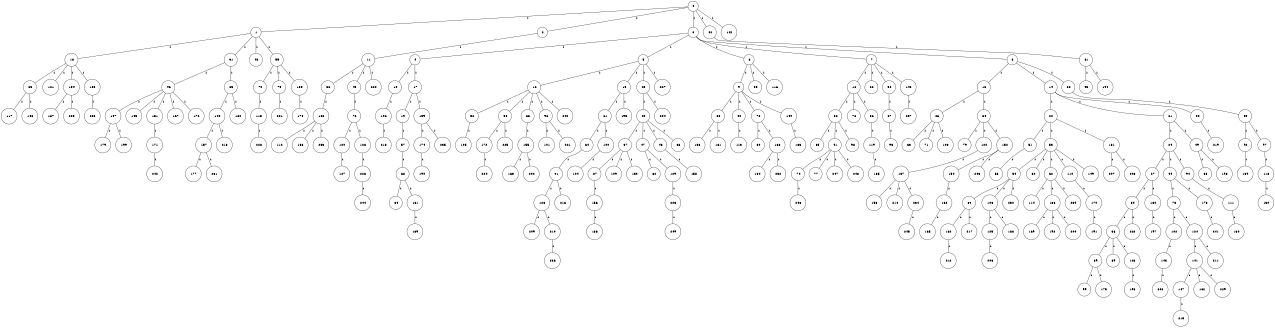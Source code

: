 graph G {
size="8.5,11;"
ratio = "expand;"
fixedsize="true;"
overlap="scale;"
node[shape=circle,width=.12,hight=.12,fontsize=12]
edge[fontsize=12]

0[label=" 0" color=black, pos="0.10260655,1.4355357!"];
1[label=" 1" color=black, pos="1.0710666,1.383954!"];
2[label=" 2" color=black, pos="2.2955679,0.53676417!"];
3[label=" 3" color=black, pos="1.231259,1.0708133!"];
4[label=" 4" color=black, pos="0.06641487,1.184583!"];
5[label=" 5" color=black, pos="0.11414961,1.4275196!"];
6[label=" 6" color=black, pos="2.8903883,2.5361508!"];
7[label=" 7" color=black, pos="2.3696464,2.7955893!"];
8[label=" 8" color=black, pos="1.4761885,1.0259495!"];
9[label=" 9" color=black, pos="1.3369603,2.9548455!"];
10[label=" 10" color=black, pos="2.8296988,0.38334061!"];
11[label=" 11" color=black, pos="1.8264887,0.89098431!"];
12[label=" 12" color=black, pos="1.3712961,2.2001924!"];
13[label=" 13" color=black, pos="2.7199806,1.8890299!"];
14[label=" 14" color=black, pos="2.5429604,1.3553762!"];
15[label=" 15" color=black, pos="1.0660271,0.38485973!"];
16[label=" 16" color=black, pos="2.3820905,2.0894706!"];
17[label=" 17" color=black, pos="2.8207128,1.3515791!"];
18[label=" 18" color=black, pos="1.5359257,0.7113694!"];
19[label=" 19" color=black, pos="1.1890735,0.25531804!"];
20[label=" 20" color=black, pos="1.677921,1.0458154!"];
21[label=" 21" color=black, pos="1.0832225,1.0082704!"];
22[label=" 22" color=black, pos="2.360026,2.5387896!"];
23[label=" 23" color=black, pos="2.5146121,0.96826855!"];
24[label=" 24" color=black, pos="0.33445864,1.6157535!"];
25[label=" 25" color=black, pos="1.1020552,1.8055831!"];
26[label=" 26" color=black, pos="2.7022522,0.00039543537!"];
27[label=" 27" color=black, pos="0.11930619,0.45169542!"];
28[label=" 28" color=black, pos="0.71122395,0.19512874!"];
29[label=" 29" color=black, pos="0.43235604,1.4206293!"];
30[label=" 30" color=black, pos="0.56704574,0.21843503!"];
31[label=" 31" color=black, pos="2.8830683,0.97836054!"];
32[label=" 32" color=black, pos="0.24444272,1.3726984!"];
33[label=" 33" color=black, pos="2.5614465,0.98447893!"];
34[label=" 34" color=black, pos="1.6952339,2.1550245!"];
35[label=" 35" color=black, pos="0.24058784,2.6117673!"];
36[label=" 36" color=black, pos="2.1042307,1.7462582!"];
37[label=" 37" color=black, pos="1.0102952,2.3289688!"];
38[label=" 38" color=black, pos="2.1263064,0.6589988!"];
39[label=" 39" color=black, pos="2.7341074,0.22690161!"];
40[label=" 40" color=black, pos="2.2314733,2.325048!"];
41[label=" 41" color=black, pos="0.77788146,0.056618636!"];
42[label=" 42" color=black, pos="1.2944013,2.2876555!"];
43[label=" 43" color=black, pos="0.81836308,0.48680098!"];
44[label=" 44" color=black, pos="1.7063189,1.4591806!"];
45[label=" 45" color=black, pos="0.39994669,1.293955!"];
46[label=" 46" color=black, pos="1.3355531,2.5356278!"];
47[label=" 47" color=black, pos="1.5903131,1.0482106!"];
48[label=" 48" color=black, pos="2.3621294,0.61470633!"];
49[label=" 49" color=black, pos="1.6827856,2.6131263!"];
50[label=" 50" color=black, pos="0.88296812,0.51217614!"];
51[label=" 51" color=black, pos="2.8002046,0.623925!"];
52[label=" 52" color=black, pos="2.2320363,0.22313758!"];
53[label=" 53" color=black, pos="0.87125491,0.15823611!"];
54[label=" 54" color=black, pos="0.47004633,2.2764685!"];
55[label=" 55" color=black, pos="2.4563933,1.8821459!"];
56[label=" 56" color=black, pos="0.69793778,2.9585336!"];
57[label=" 57" color=black, pos="0.16817718,1.3579103!"];
58[label=" 58" color=black, pos="1.4724417,1.7524765!"];
59[label=" 59" color=black, pos="0.8690636,0.77916981!"];
60[label=" 60" color=black, pos="1.4595071,2.7330829!"];
61[label=" 61" color=black, pos="2.5193999,1.53757!"];
62[label=" 62" color=black, pos="1.5851829,1.0498057!"];
63[label=" 63" color=black, pos="0.1387177,0.860099!"];
64[label=" 64" color=black, pos="1.4288038,1.2173789!"];
65[label=" 65" color=black, pos="2.3902925,1.6481263!"];
66[label=" 66" color=black, pos="1.4453757,1.1353804!"];
67[label=" 67" color=black, pos="1.7770043,2.4155392!"];
68[label=" 68" color=black, pos="0.9168576,1.5672733!"];
69[label=" 69" color=black, pos="2.0399411,1.4257038!"];
70[label=" 70" color=black, pos="0.91888189,0.66670034!"];
71[label=" 71" color=black, pos="2.4074611,2.8942551!"];
72[label=" 72" color=black, pos="1.3454319,1.4332459!"];
73[label=" 73" color=black, pos="2.6869231,0.59845853!"];
74[label=" 74" color=black, pos="0.481975,1.4467381!"];
75[label=" 75" color=black, pos="2.6483892,2.4954906!"];
76[label=" 76" color=black, pos="0.010899391,1.0015043!"];
77[label=" 77" color=black, pos="2.1676073,2.6759646!"];
78[label=" 78" color=black, pos="2.9027176,1.1440887!"];
79[label=" 79" color=black, pos="1.8694643,0.14644365!"];
80[label=" 80" color=black, pos="1.1499777,0.95062064!"];
81[label=" 81" color=black, pos="2.6610618,2.9691996!"];
82[label=" 82" color=black, pos="2.2829181,2.4020161!"];
83[label=" 83" color=black, pos="1.278215,0.49655402!"];
84[label=" 84" color=black, pos="1.9602706,2.3399549!"];
85[label=" 85" color=black, pos="1.9252664,1.214367!"];
86[label=" 86" color=black, pos="1.3585845,2.1381628!"];
87[label=" 87" color=black, pos="2.3967995,1.442945!"];
88[label=" 88" color=black, pos="2.864296,2.3836781!"];
89[label=" 89" color=black, pos="0.94264485,0.66839453!"];
90[label=" 90" color=black, pos="0.76881547,0.15687022!"];
91[label=" 91" color=black, pos="0.96791725,0.3361449!"];
92[label=" 92" color=black, pos="1.1514826,0.056065707!"];
93[label=" 93" color=black, pos="2.6920194,0.90473303!"];
94[label=" 94" color=black, pos="0.62888845,0.27865271!"];
95[label=" 95" color=black, pos="1.3275022,1.5724652!"];
96[label=" 96" color=black, pos="1.1151634,1.717156!"];
97[label=" 97" color=black, pos="2.309021,0.28337124!"];
98[label=" 98" color=black, pos="1.4559611,1.124867!"];
99[label=" 99" color=black, pos="0.0936657,1.3520662!"];
100[label=" 100" color=black, pos="1.1371117,1.3218973!"];
101[label=" 101" color=black, pos="1.6785646,2.879735!"];
102[label=" 102" color=black, pos="1.2695261,1.333141!"];
103[label=" 103" color=black, pos="1.8799855,1.7888265!"];
104[label=" 104" color=black, pos="0.86174948,2.0529572!"];
105[label=" 105" color=black, pos="1.8915329,0.24860697!"];
106[label=" 106" color=black, pos="0.77656989,2.7713723!"];
107[label=" 107" color=black, pos="2.8344858,0.11538386!"];
108[label=" 108" color=black, pos="1.5315703,2.8007286!"];
109[label=" 109" color=black, pos="2.6639114,1.5175879!"];
110[label=" 110" color=black, pos="0.83885138,1.5304658!"];
111[label=" 111" color=black, pos="0.75633509,2.7139858!"];
112[label=" 112" color=black, pos="1.8252747,0.78885507!"];
113[label=" 113" color=black, pos="1.1032714,1.0643016!"];
114[label=" 114" color=black, pos="0.41093599,0.75007689!"];
115[label=" 115" color=black, pos="0.95911238,1.2170193!"];
116[label=" 116" color=black, pos="1.3027419,2.7008176!"];
117[label=" 117" color=black, pos="2.6982116,2.9000907!"];
118[label=" 118" color=black, pos="2.0691344,0.25589986!"];
119[label=" 119" color=black, pos="2.7498488,0.44355405!"];
120[label=" 120" color=black, pos="2.7368286,0.29193114!"];
121[label=" 121" color=black, pos="0.26987117,2.7199413!"];
122[label=" 122" color=black, pos="1.1919067,1.9262289!"];
123[label=" 123" color=black, pos="1.335479,2.6417018!"];
124[label=" 124" color=black, pos="0.16099623,0.60487405!"];
125[label=" 125" color=black, pos="1.5609249,0.39627084!"];
126[label=" 126" color=black, pos="2.9355213,0.45552871!"];
127[label=" 127" color=black, pos="2.6220563,2.2604935!"];
128[label=" 128" color=black, pos="0.13149189,0.19898497!"];
129[label=" 129" color=black, pos="2.9086574,2.0821702!"];
130[label=" 130" color=black, pos="1.3889445,2.2515832!"];
131[label=" 131" color=black, pos="0.15164742,0.36264425!"];
132[label=" 132" color=black, pos="2.2358044,1.1718515!"];
133[label=" 133" color=black, pos="2.4724831,0.42678846!"];
134[label=" 134" color=black, pos="0.22029303,1.0933744!"];
135[label=" 135" color=black, pos="0.78139994,0.20123433!"];
136[label=" 136" color=black, pos="2.9062926,1.3142549!"];
137[label=" 137" color=black, pos="2.3191456,2.9155141!"];
138[label=" 138" color=black, pos="1.4048242,1.4325135!"];
139[label=" 139" color=black, pos="1.0603824,1.8691153!"];
140[label=" 140" color=black, pos="0.76267609,1.092916!"];
141[label=" 141" color=black, pos="2.6090891,1.6431635!"];
142[label=" 142" color=black, pos="2.4020216,2.6717316!"];
143[label=" 143" color=black, pos="0.09040572,0.09631338!"];
144[label=" 144" color=black, pos="1.2731852,0.81164826!"];
145[label=" 145" color=black, pos="0.80699335,0.30042087!"];
146[label=" 146" color=black, pos="2.8942598,1.7682893!"];
147[label=" 147" color=black, pos="0.5280922,1.2508289!"];
148[label=" 148" color=black, pos="0.67837139,1.5259274!"];
149[label=" 149" color=black, pos="1.8634493,1.1168427!"];
150[label=" 150" color=black, pos="1.9056287,1.4488925!"];
151[label=" 151" color=black, pos="0.66154015,0.99273274!"];
152[label=" 152" color=black, pos="0.9557741,0.52705612!"];
153[label=" 153" color=black, pos="2.5315434,2.974585!"];
154[label=" 154" color=black, pos="2.5604114,2.3804453!"];
155[label=" 155" color=black, pos="2.3802789,2.3792719!"];
156[label=" 156" color=black, pos="0.97501901,0.3461108!"];
157[label=" 157" color=black, pos="0.074290243,1.1039392!"];
158[label=" 158" color=black, pos="2.2515278,2.9759535!"];
159[label=" 159" color=black, pos="1.0980375,2.8477933!"];
160[label=" 160" color=black, pos="0.77306718,0.81657904!"];
161[label=" 161" color=black, pos="1.2023264,2.7304137!"];
162[label=" 162" color=black, pos="1.5340384,2.8512414!"];
163[label=" 163" color=black, pos="1.7421332,1.9729675!"];
164[label=" 164" color=black, pos="2.1357126,2.5556205!"];
165[label=" 165" color=black, pos="1.7820318,1.1899218!"];
166[label=" 166" color=black, pos="0.21239134,1.9466275!"];
167[label=" 167" color=black, pos="2.1345615,2.3642404!"];
168[label=" 168" color=black, pos="1.1692702,0.21223924!"];
169[label=" 169" color=black, pos="2.9719835,0.13433431!"];
170[label=" 170" color=black, pos="2.053512,2.4203392!"];
171[label=" 171" color=black, pos="0.21608898,1.5127973!"];
172[label=" 172" color=black, pos="1.712385,0.56180445!"];
173[label=" 173" color=black, pos="2.7279774,0.52797647!"];
174[label=" 174" color=black, pos="0.9176016,2.2507976!"];
175[label=" 175" color=black, pos="0.26902478,0.95979176!"];
176[label=" 176" color=black, pos="0.79585748,2.8098915!"];
177[label=" 177" color=black, pos="0.11468395,0.27386294!"];
178[label=" 178" color=black, pos="1.9298015,0.96384101!"];
179[label=" 179" color=black, pos="2.0875088,1.4976921!"];
180[label=" 180" color=black, pos="0.54505602,1.2943107!"];
181[label=" 181" color=black, pos="1.8112228,2.2134022!"];
182[label=" 182" color=black, pos="2.2968912,2.7809875!"];
183[label=" 183" color=black, pos="1.0792378,1.0042109!"];
184[label=" 184" color=black, pos="0.91281023,1.6429363!"];
185[label=" 185" color=black, pos="2.7583282,1.1956901!"];
186[label=" 186" color=black, pos="1.6110014,0.83402011!"];
187[label=" 187" color=black, pos="1.6361694,2.4984041!"];
188[label=" 188" color=black, pos="0.39120867,1.4542589!"];
189[label=" 189" color=black, pos="2.615002,2.9312559!"];
190[label=" 190" color=black, pos="2.1318609,2.4778092!"];
191[label=" 191" color=black, pos="0.45302258,2.086194!"];
192[label=" 192" color=black, pos="1.2961225,1.393327!"];
193[label=" 193" color=black, pos="1.6459296,1.7425803!"];
194[label=" 194" color=black, pos="2.7485482,1.9554411!"];
195[label=" 195" color=black, pos="2.9083126,2.565943!"];
196[label=" 196" color=black, pos="1.24656,0.50195273!"];
197[label=" 197" color=black, pos="1.6878629,0.77345514!"];
198[label=" 198" color=black, pos="0.14545194,0.030822461!"];
199[label=" 199" color=black, pos="2.7332844,0.96430733!"];
200[label=" 200" color=black, pos="0.84614679,0.083857521!"];
201[label=" 201" color=black, pos="1.9466514,2.7490073!"];
202[label=" 202" color=black, pos="0.40303826,2.0799172!"];
203[label=" 203" color=black, pos="1.1582937,1.6108721!"];
204[label=" 204" color=black, pos="2.666062,0.26641562!"];
205[label=" 205" color=black, pos="0.54603342,1.1736487!"];
206[label=" 206" color=black, pos="2.2911351,2.2899599!"];
207[label=" 207" color=black, pos="0.32148758,0.053826303!"];
208[label=" 208" color=black, pos="1.6119015,0.65971074!"];
209[label=" 209" color=black, pos="2.9641217,1.2537526!"];
210[label=" 210" color=black, pos="1.1131665,1.6785108!"];
211[label=" 211" color=black, pos="2.9795299,2.6763139!"];
212[label=" 212" color=black, pos="2.4022077,1.9995168!"];
213[label=" 213" color=black, pos="2.9826002,2.6397265!"];
214[label=" 214" color=black, pos="0.37763656,0.29815472!"];
215[label=" 215" color=black, pos="1.1839536,0.86675851!"];
216[label=" 216" color=black, pos="1.4896649,2.3544081!"];
217[label=" 217" color=black, pos="2.9351873,1.8209464!"];
218[label=" 218" color=black, pos="1.9418304,1.319814!"];
219[label=" 219" color=black, pos="0.78884006,2.5669522!"];
220[label=" 220" color=black, pos="2.9388574,1.1392889!"];
221[label=" 221" color=black, pos="1.7396345,1.1951929!"];
222[label=" 222" color=black, pos="0.70870174,2.8163952!"];
223[label=" 223" color=black, pos="2.8453286,1.6885104!"];
224[label=" 224" color=black, pos="2.2096229,2.78878!"];
225[label=" 225" color=black, pos="1.6510791,0.19316405!"];
226[label=" 226" color=black, pos="1.1091836,0.51426974!"];
227[label=" 227" color=black, pos="1.509106,0.089071445!"];
228[label=" 228" color=black, pos="1.6476909,1.369421!"];
229[label=" 229" color=black, pos="1.0073757,0.50459642!"];
230[label=" 230" color=black, pos="2.0579614,0.60873275!"];
231[label=" 231" color=black, pos="1.0041452,1.2382836!"];
232[label=" 232" color=black, pos="0.3401616,2.3585784!"];
233[label=" 233" color=black, pos="1.63679,1.5841501!"];
234[label=" 234" color=black, pos="0.064720495,2.6439973!"];
235[label=" 235" color=black, pos="2.1796418,0.021789824!"];
236[label=" 236" color=black, pos="1.9614291,1.2146581!"];
237[label=" 237" color=black, pos="1.9558246,0.68488225!"];
238[label=" 238" color=black, pos="1.0402461,1.9170761!"];
239[label=" 239" color=black, pos="1.5908581,0.25815953!"];
240[label=" 240" color=black, pos="2.1824233,0.92226043!"];
241[label=" 241" color=black, pos="2.1684803,2.565187!"];
242[label=" 242" color=black, pos="0.60483042,2.8070273!"];
243[label=" 243" color=black, pos="0.94225302,1.611805!"];
244[label=" 244" color=black, pos="2.2200279,2.8724869!"];
245[label=" 245" color=black, pos="0.54571766,0.18963855!"];
246[label=" 246" color=black, pos="1.8509842,2.6303552!"];
247[label=" 247" color=black, pos="0.26207443,0.37286206!"];
248[label=" 248" color=black, pos="2.5052526,2.2637111!"];
249[label=" 249" color=black, pos="1.801533,0.90693373!"];
0--1[label="1"]
0--2[label="1"]
0--3[label="1"]
0--42[label="1"]
0--142[label="1"]
1--18[label="1"]
1--31[label="1"]
1--43[label="1"]
1--55[label="1"]
2--11[label="1"]
3--4[label="1"]
3--5[label="1"]
3--6[label="1"]
3--7[label="1"]
3--8[label="1"]
4--10[label="1"]
4--17[label="1"]
5--12[label="1"]
5--15[label="1"]
5--25[label="1"]
5--227[label="1"]
6--9[label="1"]
6--33[label="1"]
6--116[label="1"]
7--16[label="1"]
7--22[label="1"]
7--50[label="1"]
7--146[label="1"]
8--13[label="1"]
8--14[label="1"]
8--28[label="1"]
9--23[label="1"]
9--40[label="1"]
9--72[label="1"]
9--144[label="1"]
10--196[label="1"]
11--38[label="1"]
11--45[label="1"]
11--220[label="1"]
12--52[label="1"]
12--58[label="1"]
12--83[label="1"]
12--96[label="1"]
12--240[label="1"]
13--26[label="1"]
13--34[label="1"]
14--20[label="1"]
14--21[label="1"]
14--90[label="1"]
15--61[label="1"]
15--195[label="1"]
16--32[label="1"]
16--78[label="1"]
16--86[label="1"]
17--19[label="1"]
17--159[label="1"]
18--65[label="1"]
18--121[label="1"]
18--134[label="1"]
18--138[label="1"]
19--57[label="1"]
20--51[label="1"]
20--53[label="1"]
20--131[label="1"]
21--24[label="1"]
21--49[label="1"]
23--133[label="1"]
23--181[label="1"]
24--27[label="1"]
24--44[label="1"]
24--94[label="1"]
25--29[label="1"]
25--204[label="1"]
26--63[label="1"]
26--71[label="1"]
26--103[label="1"]
27--30[label="1"]
27--160[label="1"]
28--59[label="1"]
29--37[label="1"]
29--47[label="1"]
29--48[label="1"]
29--66[label="1"]
30--36[label="1"]
30--222[label="1"]
31--46[label="1"]
31--85[label="1"]
32--35[label="1"]
32--41[label="1"]
32--98[label="1"]
34--79[label="1"]
34--122[label="1"]
34--152[label="1"]
36--39[label="1"]
36--69[label="1"]
36--123[label="1"]
37--87[label="1"]
37--109[label="1"]
37--150[label="1"]
38--108[label="1"]
39--99[label="1"]
39--175[label="1"]
40--113[label="1"]
41--74[label="1"]
41--77[label="1"]
41--247[label="1"]
41--248[label="1"]
42--81[label="1"]
44--73[label="1"]
44--173[label="1"]
45--76[label="1"]
46--107[label="1"]
46--145[label="1"]
46--151[label="1"]
46--167[label="1"]
46--176[label="1"]
47--82[label="1"]
47--129[label="1"]
48--158[label="1"]
49--88[label="1"]
49--193[label="1"]
50--67[label="1"]
51--56[label="1"]
52--105[label="1"]
53--54[label="1"]
53--60[label="1"]
53--62[label="1"]
53--110[label="1"]
53--149[label="1"]
54--89[label="1"]
54--106[label="1"]
54--230[label="1"]
55--70[label="1"]
55--75[label="1"]
55--135[label="1"]
57--68[label="1"]
58--172[label="1"]
58--225[label="1"]
59--92[label="1"]
59--97[label="1"]
61--64[label="1"]
61--100[label="1"]
62--114[label="1"]
62--136[label="1"]
62--239[label="1"]
64--91[label="1"]
65--117[label="1"]
65--148[label="1"]
67--93[label="1"]
68--84[label="1"]
68--161[label="1"]
70--115[label="1"]
72--80[label="1"]
72--168[label="1"]
73--102[label="1"]
73--124[label="1"]
74--246[label="1"]
75--201[label="1"]
76--120[label="1"]
76--126[label="1"]
81--95[label="1"]
81--194[label="1"]
83--155[label="1"]
85--140[label="1"]
85--180[label="1"]
86--119[label="1"]
87--156[label="1"]
89--132[label="1"]
89--217[label="1"]
90--219[label="1"]
91--128[label="1"]
91--216[label="1"]
92--139[label="1"]
94--111[label="1"]
96--101[label="1"]
96--221[label="1"]
97--118[label="1"]
100--104[label="1"]
102--143[label="1"]
106--125[label="1"]
106--188[label="1"]
107--179[label="1"]
107--199[label="1"]
108--112[label="1"]
108--166[label="1"]
108--233[label="1"]
110--170[label="1"]
111--164[label="1"]
115--228[label="1"]
118--130[label="1"]
119--185[label="1"]
120--127[label="1"]
122--137[label="1"]
123--198[label="1"]
124--141[label="1"]
124--211[label="1"]
125--206[label="1"]
126--226[label="1"]
128--209[label="1"]
128--210[label="1"]
129--223[label="1"]
131--207[label="1"]
131--208[label="1"]
132--212[label="1"]
134--187[label="1"]
134--205[label="1"]
135--178[label="1"]
136--169[label="1"]
136--192[label="1"]
136--200[label="1"]
137--153[label="1"]
137--214[label="1"]
137--234[label="1"]
138--238[label="1"]
140--157[label="1"]
140--213[label="1"]
141--147[label="1"]
141--182[label="1"]
141--229[label="1"]
143--203[label="1"]
144--183[label="1"]
146--237[label="1"]
147--215[label="1"]
151--171[label="1"]
152--154[label="1"]
152--243[label="1"]
154--162[label="1"]
155--163[label="1"]
155--202[label="1"]
156--186[label="1"]
157--177[label="1"]
157--231[label="1"]
159--174[label="1"]
159--235[label="1"]
160--197[label="1"]
161--189[label="1"]
162--165[label="1"]
168--184[label="1"]
168--232[label="1"]
170--191[label="1"]
171--242[label="1"]
172--224[label="1"]
173--241[label="1"]
174--190[label="1"]
196--218[label="1"]
210--236[label="1"]
223--249[label="1"]
226--244[label="1"]
234--245[label="1"]

}
